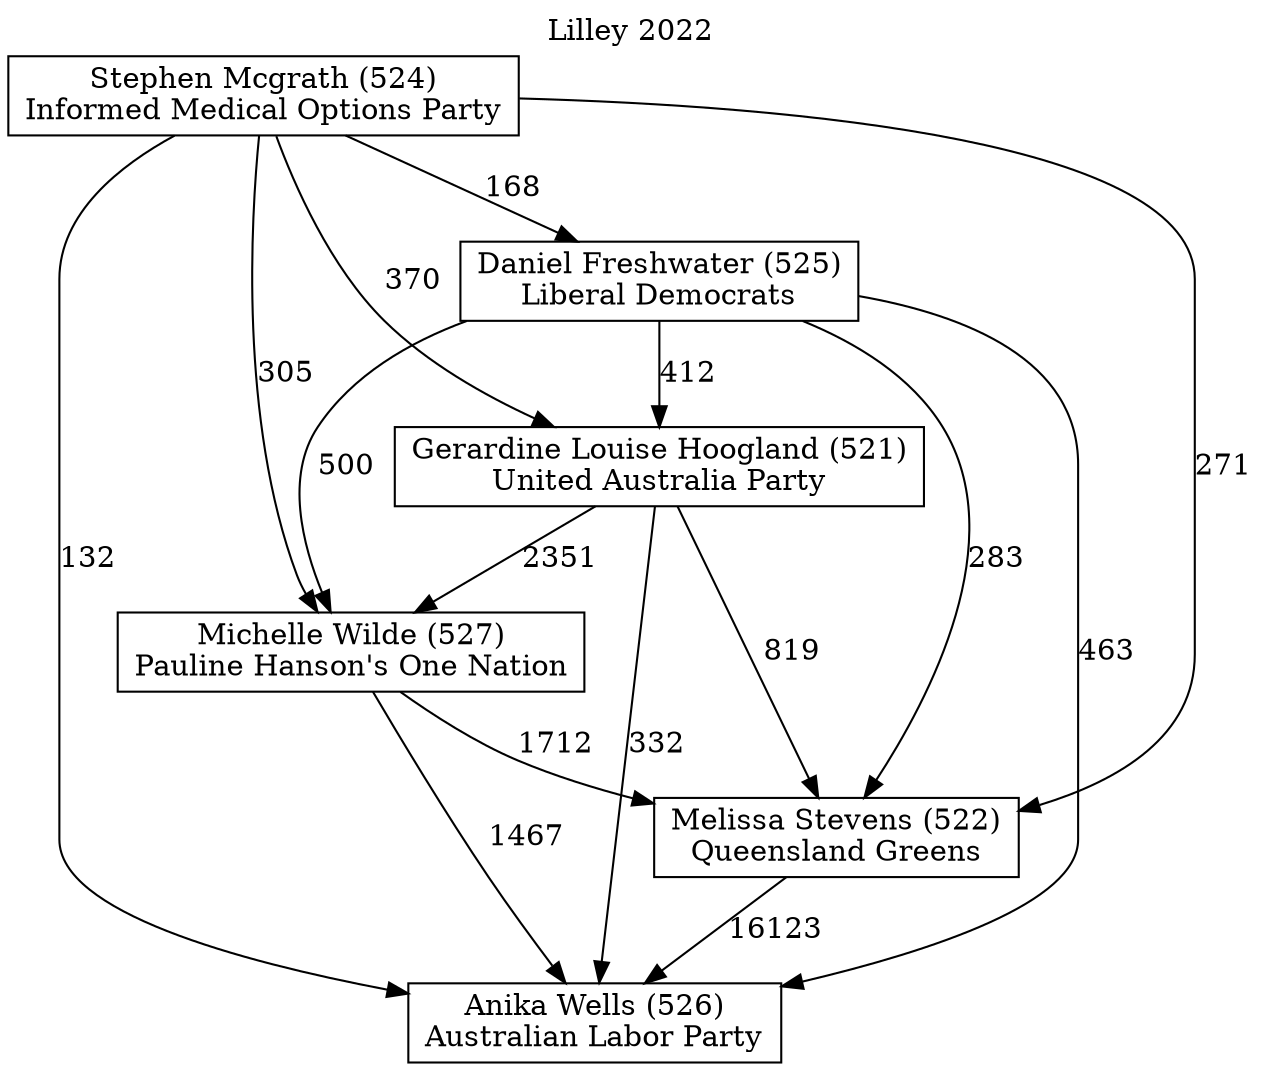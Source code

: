 // House preference flow
digraph "Anika Wells (526)_Lilley_2022" {
	graph [label="Lilley 2022" labelloc=t mclimit=10]
	node [shape=box]
	"Anika Wells (526)" [label="Anika Wells (526)
Australian Labor Party"]
	"Melissa Stevens (522)" [label="Melissa Stevens (522)
Queensland Greens"]
	"Michelle Wilde (527)" [label="Michelle Wilde (527)
Pauline Hanson's One Nation"]
	"Gerardine Louise Hoogland (521)" [label="Gerardine Louise Hoogland (521)
United Australia Party"]
	"Daniel Freshwater (525)" [label="Daniel Freshwater (525)
Liberal Democrats"]
	"Stephen Mcgrath (524)" [label="Stephen Mcgrath (524)
Informed Medical Options Party"]
	"Melissa Stevens (522)" -> "Anika Wells (526)" [label=16123]
	"Michelle Wilde (527)" -> "Melissa Stevens (522)" [label=1712]
	"Gerardine Louise Hoogland (521)" -> "Michelle Wilde (527)" [label=2351]
	"Daniel Freshwater (525)" -> "Gerardine Louise Hoogland (521)" [label=412]
	"Stephen Mcgrath (524)" -> "Daniel Freshwater (525)" [label=168]
	"Michelle Wilde (527)" -> "Anika Wells (526)" [label=1467]
	"Gerardine Louise Hoogland (521)" -> "Anika Wells (526)" [label=332]
	"Daniel Freshwater (525)" -> "Anika Wells (526)" [label=463]
	"Stephen Mcgrath (524)" -> "Anika Wells (526)" [label=132]
	"Stephen Mcgrath (524)" -> "Gerardine Louise Hoogland (521)" [label=370]
	"Daniel Freshwater (525)" -> "Michelle Wilde (527)" [label=500]
	"Stephen Mcgrath (524)" -> "Michelle Wilde (527)" [label=305]
	"Gerardine Louise Hoogland (521)" -> "Melissa Stevens (522)" [label=819]
	"Daniel Freshwater (525)" -> "Melissa Stevens (522)" [label=283]
	"Stephen Mcgrath (524)" -> "Melissa Stevens (522)" [label=271]
}
